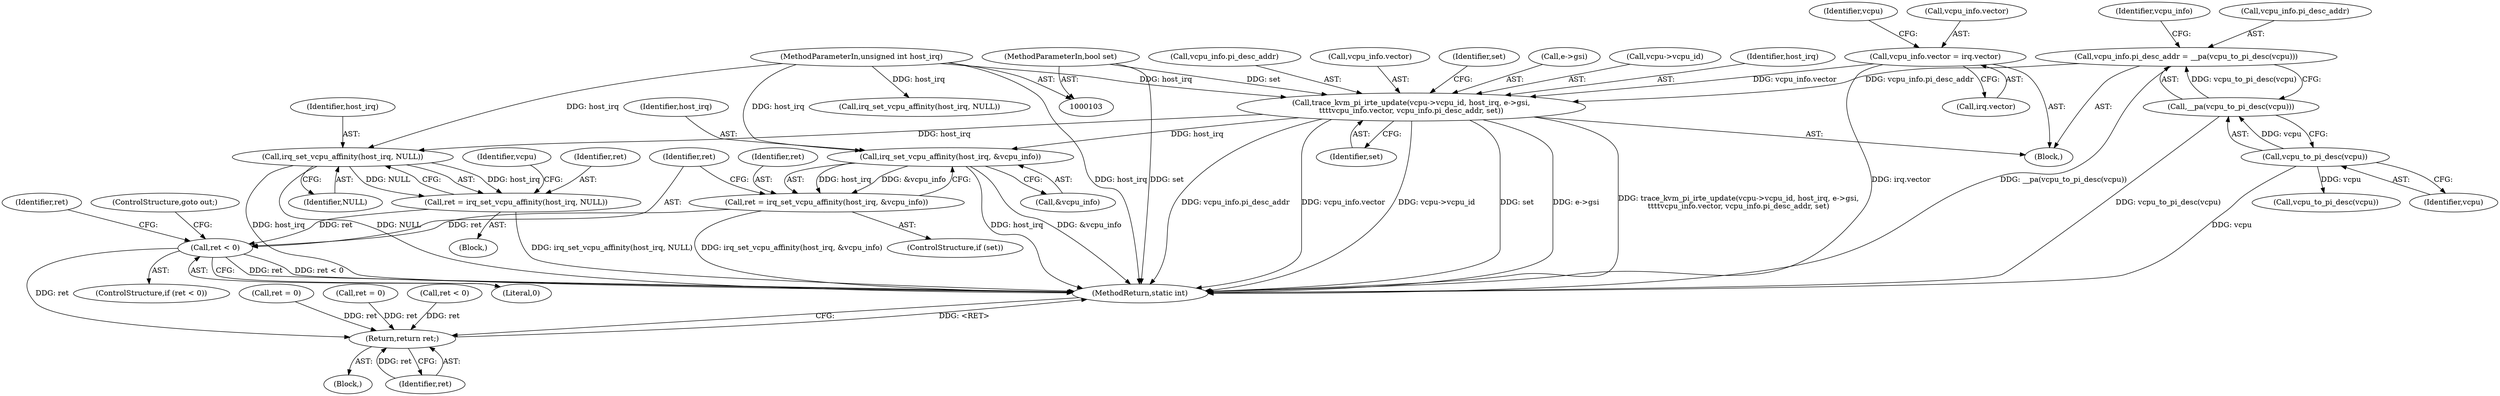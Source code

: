 digraph "0_linux_3a8b0677fc6180a467e26cc32ce6b0c09a32f9bb@API" {
"1000224" [label="(Call,trace_kvm_pi_irte_update(vcpu->vcpu_id, host_irq, e->gsi,\n\t\t\t\tvcpu_info.vector, vcpu_info.pi_desc_addr, set))"];
"1000105" [label="(MethodParameterIn,unsigned int host_irq)"];
"1000217" [label="(Call,vcpu_info.vector = irq.vector)"];
"1000210" [label="(Call,vcpu_info.pi_desc_addr = __pa(vcpu_to_pi_desc(vcpu)))"];
"1000214" [label="(Call,__pa(vcpu_to_pi_desc(vcpu)))"];
"1000215" [label="(Call,vcpu_to_pi_desc(vcpu))"];
"1000107" [label="(MethodParameterIn,bool set)"];
"1000243" [label="(Call,irq_set_vcpu_affinity(host_irq, &vcpu_info))"];
"1000241" [label="(Call,ret = irq_set_vcpu_affinity(host_irq, &vcpu_info))"];
"1000261" [label="(Call,ret < 0)"];
"1000276" [label="(Return,return ret;)"];
"1000254" [label="(Call,irq_set_vcpu_affinity(host_irq, NULL))"];
"1000252" [label="(Call,ret = irq_set_vcpu_affinity(host_irq, NULL))"];
"1000244" [label="(Identifier,host_irq)"];
"1000226" [label="(Identifier,vcpu)"];
"1000259" [label="(Identifier,vcpu)"];
"1000228" [label="(Identifier,host_irq)"];
"1000105" [label="(MethodParameterIn,unsigned int host_irq)"];
"1000200" [label="(Call,irq_set_vcpu_affinity(host_irq, NULL))"];
"1000235" [label="(Call,vcpu_info.pi_desc_addr)"];
"1000242" [label="(Identifier,ret)"];
"1000108" [label="(Block,)"];
"1000265" [label="(ControlStructure,goto out;)"];
"1000261" [label="(Call,ret < 0)"];
"1000267" [label="(Identifier,ret)"];
"1000253" [label="(Identifier,ret)"];
"1000176" [label="(Block,)"];
"1000266" [label="(Call,ret = 0)"];
"1000216" [label="(Identifier,vcpu)"];
"1000254" [label="(Call,irq_set_vcpu_affinity(host_irq, NULL))"];
"1000219" [label="(Identifier,vcpu_info)"];
"1000239" [label="(ControlStructure,if (set))"];
"1000232" [label="(Call,vcpu_info.vector)"];
"1000240" [label="(Identifier,set)"];
"1000260" [label="(ControlStructure,if (ret < 0))"];
"1000229" [label="(Call,e->gsi)"];
"1000107" [label="(MethodParameterIn,bool set)"];
"1000252" [label="(Call,ret = irq_set_vcpu_affinity(host_irq, NULL))"];
"1000221" [label="(Call,irq.vector)"];
"1000211" [label="(Call,vcpu_info.pi_desc_addr)"];
"1000276" [label="(Return,return ret;)"];
"1000238" [label="(Identifier,set)"];
"1000225" [label="(Call,vcpu->vcpu_id)"];
"1000263" [label="(Literal,0)"];
"1000241" [label="(Call,ret = irq_set_vcpu_affinity(host_irq, &vcpu_info))"];
"1000116" [label="(Call,ret = 0)"];
"1000214" [label="(Call,__pa(vcpu_to_pi_desc(vcpu)))"];
"1000248" [label="(Block,)"];
"1000204" [label="(Call,ret < 0)"];
"1000217" [label="(Call,vcpu_info.vector = irq.vector)"];
"1000224" [label="(Call,trace_kvm_pi_irte_update(vcpu->vcpu_id, host_irq, e->gsi,\n\t\t\t\tvcpu_info.vector, vcpu_info.pi_desc_addr, set))"];
"1000255" [label="(Identifier,host_irq)"];
"1000278" [label="(MethodReturn,static int)"];
"1000256" [label="(Identifier,NULL)"];
"1000277" [label="(Identifier,ret)"];
"1000250" [label="(Call,vcpu_to_pi_desc(vcpu))"];
"1000245" [label="(Call,&vcpu_info)"];
"1000243" [label="(Call,irq_set_vcpu_affinity(host_irq, &vcpu_info))"];
"1000218" [label="(Call,vcpu_info.vector)"];
"1000262" [label="(Identifier,ret)"];
"1000210" [label="(Call,vcpu_info.pi_desc_addr = __pa(vcpu_to_pi_desc(vcpu)))"];
"1000215" [label="(Call,vcpu_to_pi_desc(vcpu))"];
"1000224" -> "1000176"  [label="AST: "];
"1000224" -> "1000238"  [label="CFG: "];
"1000225" -> "1000224"  [label="AST: "];
"1000228" -> "1000224"  [label="AST: "];
"1000229" -> "1000224"  [label="AST: "];
"1000232" -> "1000224"  [label="AST: "];
"1000235" -> "1000224"  [label="AST: "];
"1000238" -> "1000224"  [label="AST: "];
"1000240" -> "1000224"  [label="CFG: "];
"1000224" -> "1000278"  [label="DDG: vcpu_info.vector"];
"1000224" -> "1000278"  [label="DDG: vcpu->vcpu_id"];
"1000224" -> "1000278"  [label="DDG: vcpu_info.pi_desc_addr"];
"1000224" -> "1000278"  [label="DDG: set"];
"1000224" -> "1000278"  [label="DDG: e->gsi"];
"1000224" -> "1000278"  [label="DDG: trace_kvm_pi_irte_update(vcpu->vcpu_id, host_irq, e->gsi,\n\t\t\t\tvcpu_info.vector, vcpu_info.pi_desc_addr, set)"];
"1000105" -> "1000224"  [label="DDG: host_irq"];
"1000217" -> "1000224"  [label="DDG: vcpu_info.vector"];
"1000210" -> "1000224"  [label="DDG: vcpu_info.pi_desc_addr"];
"1000107" -> "1000224"  [label="DDG: set"];
"1000224" -> "1000243"  [label="DDG: host_irq"];
"1000224" -> "1000254"  [label="DDG: host_irq"];
"1000105" -> "1000103"  [label="AST: "];
"1000105" -> "1000278"  [label="DDG: host_irq"];
"1000105" -> "1000200"  [label="DDG: host_irq"];
"1000105" -> "1000243"  [label="DDG: host_irq"];
"1000105" -> "1000254"  [label="DDG: host_irq"];
"1000217" -> "1000176"  [label="AST: "];
"1000217" -> "1000221"  [label="CFG: "];
"1000218" -> "1000217"  [label="AST: "];
"1000221" -> "1000217"  [label="AST: "];
"1000226" -> "1000217"  [label="CFG: "];
"1000217" -> "1000278"  [label="DDG: irq.vector"];
"1000210" -> "1000176"  [label="AST: "];
"1000210" -> "1000214"  [label="CFG: "];
"1000211" -> "1000210"  [label="AST: "];
"1000214" -> "1000210"  [label="AST: "];
"1000219" -> "1000210"  [label="CFG: "];
"1000210" -> "1000278"  [label="DDG: __pa(vcpu_to_pi_desc(vcpu))"];
"1000214" -> "1000210"  [label="DDG: vcpu_to_pi_desc(vcpu)"];
"1000214" -> "1000215"  [label="CFG: "];
"1000215" -> "1000214"  [label="AST: "];
"1000214" -> "1000278"  [label="DDG: vcpu_to_pi_desc(vcpu)"];
"1000215" -> "1000214"  [label="DDG: vcpu"];
"1000215" -> "1000216"  [label="CFG: "];
"1000216" -> "1000215"  [label="AST: "];
"1000215" -> "1000278"  [label="DDG: vcpu"];
"1000215" -> "1000250"  [label="DDG: vcpu"];
"1000107" -> "1000103"  [label="AST: "];
"1000107" -> "1000278"  [label="DDG: set"];
"1000243" -> "1000241"  [label="AST: "];
"1000243" -> "1000245"  [label="CFG: "];
"1000244" -> "1000243"  [label="AST: "];
"1000245" -> "1000243"  [label="AST: "];
"1000241" -> "1000243"  [label="CFG: "];
"1000243" -> "1000278"  [label="DDG: host_irq"];
"1000243" -> "1000278"  [label="DDG: &vcpu_info"];
"1000243" -> "1000241"  [label="DDG: host_irq"];
"1000243" -> "1000241"  [label="DDG: &vcpu_info"];
"1000241" -> "1000239"  [label="AST: "];
"1000242" -> "1000241"  [label="AST: "];
"1000262" -> "1000241"  [label="CFG: "];
"1000241" -> "1000278"  [label="DDG: irq_set_vcpu_affinity(host_irq, &vcpu_info)"];
"1000241" -> "1000261"  [label="DDG: ret"];
"1000261" -> "1000260"  [label="AST: "];
"1000261" -> "1000263"  [label="CFG: "];
"1000262" -> "1000261"  [label="AST: "];
"1000263" -> "1000261"  [label="AST: "];
"1000265" -> "1000261"  [label="CFG: "];
"1000267" -> "1000261"  [label="CFG: "];
"1000261" -> "1000278"  [label="DDG: ret"];
"1000261" -> "1000278"  [label="DDG: ret < 0"];
"1000252" -> "1000261"  [label="DDG: ret"];
"1000261" -> "1000276"  [label="DDG: ret"];
"1000276" -> "1000108"  [label="AST: "];
"1000276" -> "1000277"  [label="CFG: "];
"1000277" -> "1000276"  [label="AST: "];
"1000278" -> "1000276"  [label="CFG: "];
"1000276" -> "1000278"  [label="DDG: <RET>"];
"1000277" -> "1000276"  [label="DDG: ret"];
"1000116" -> "1000276"  [label="DDG: ret"];
"1000266" -> "1000276"  [label="DDG: ret"];
"1000204" -> "1000276"  [label="DDG: ret"];
"1000254" -> "1000252"  [label="AST: "];
"1000254" -> "1000256"  [label="CFG: "];
"1000255" -> "1000254"  [label="AST: "];
"1000256" -> "1000254"  [label="AST: "];
"1000252" -> "1000254"  [label="CFG: "];
"1000254" -> "1000278"  [label="DDG: host_irq"];
"1000254" -> "1000278"  [label="DDG: NULL"];
"1000254" -> "1000252"  [label="DDG: host_irq"];
"1000254" -> "1000252"  [label="DDG: NULL"];
"1000252" -> "1000248"  [label="AST: "];
"1000253" -> "1000252"  [label="AST: "];
"1000259" -> "1000252"  [label="CFG: "];
"1000252" -> "1000278"  [label="DDG: irq_set_vcpu_affinity(host_irq, NULL)"];
}

